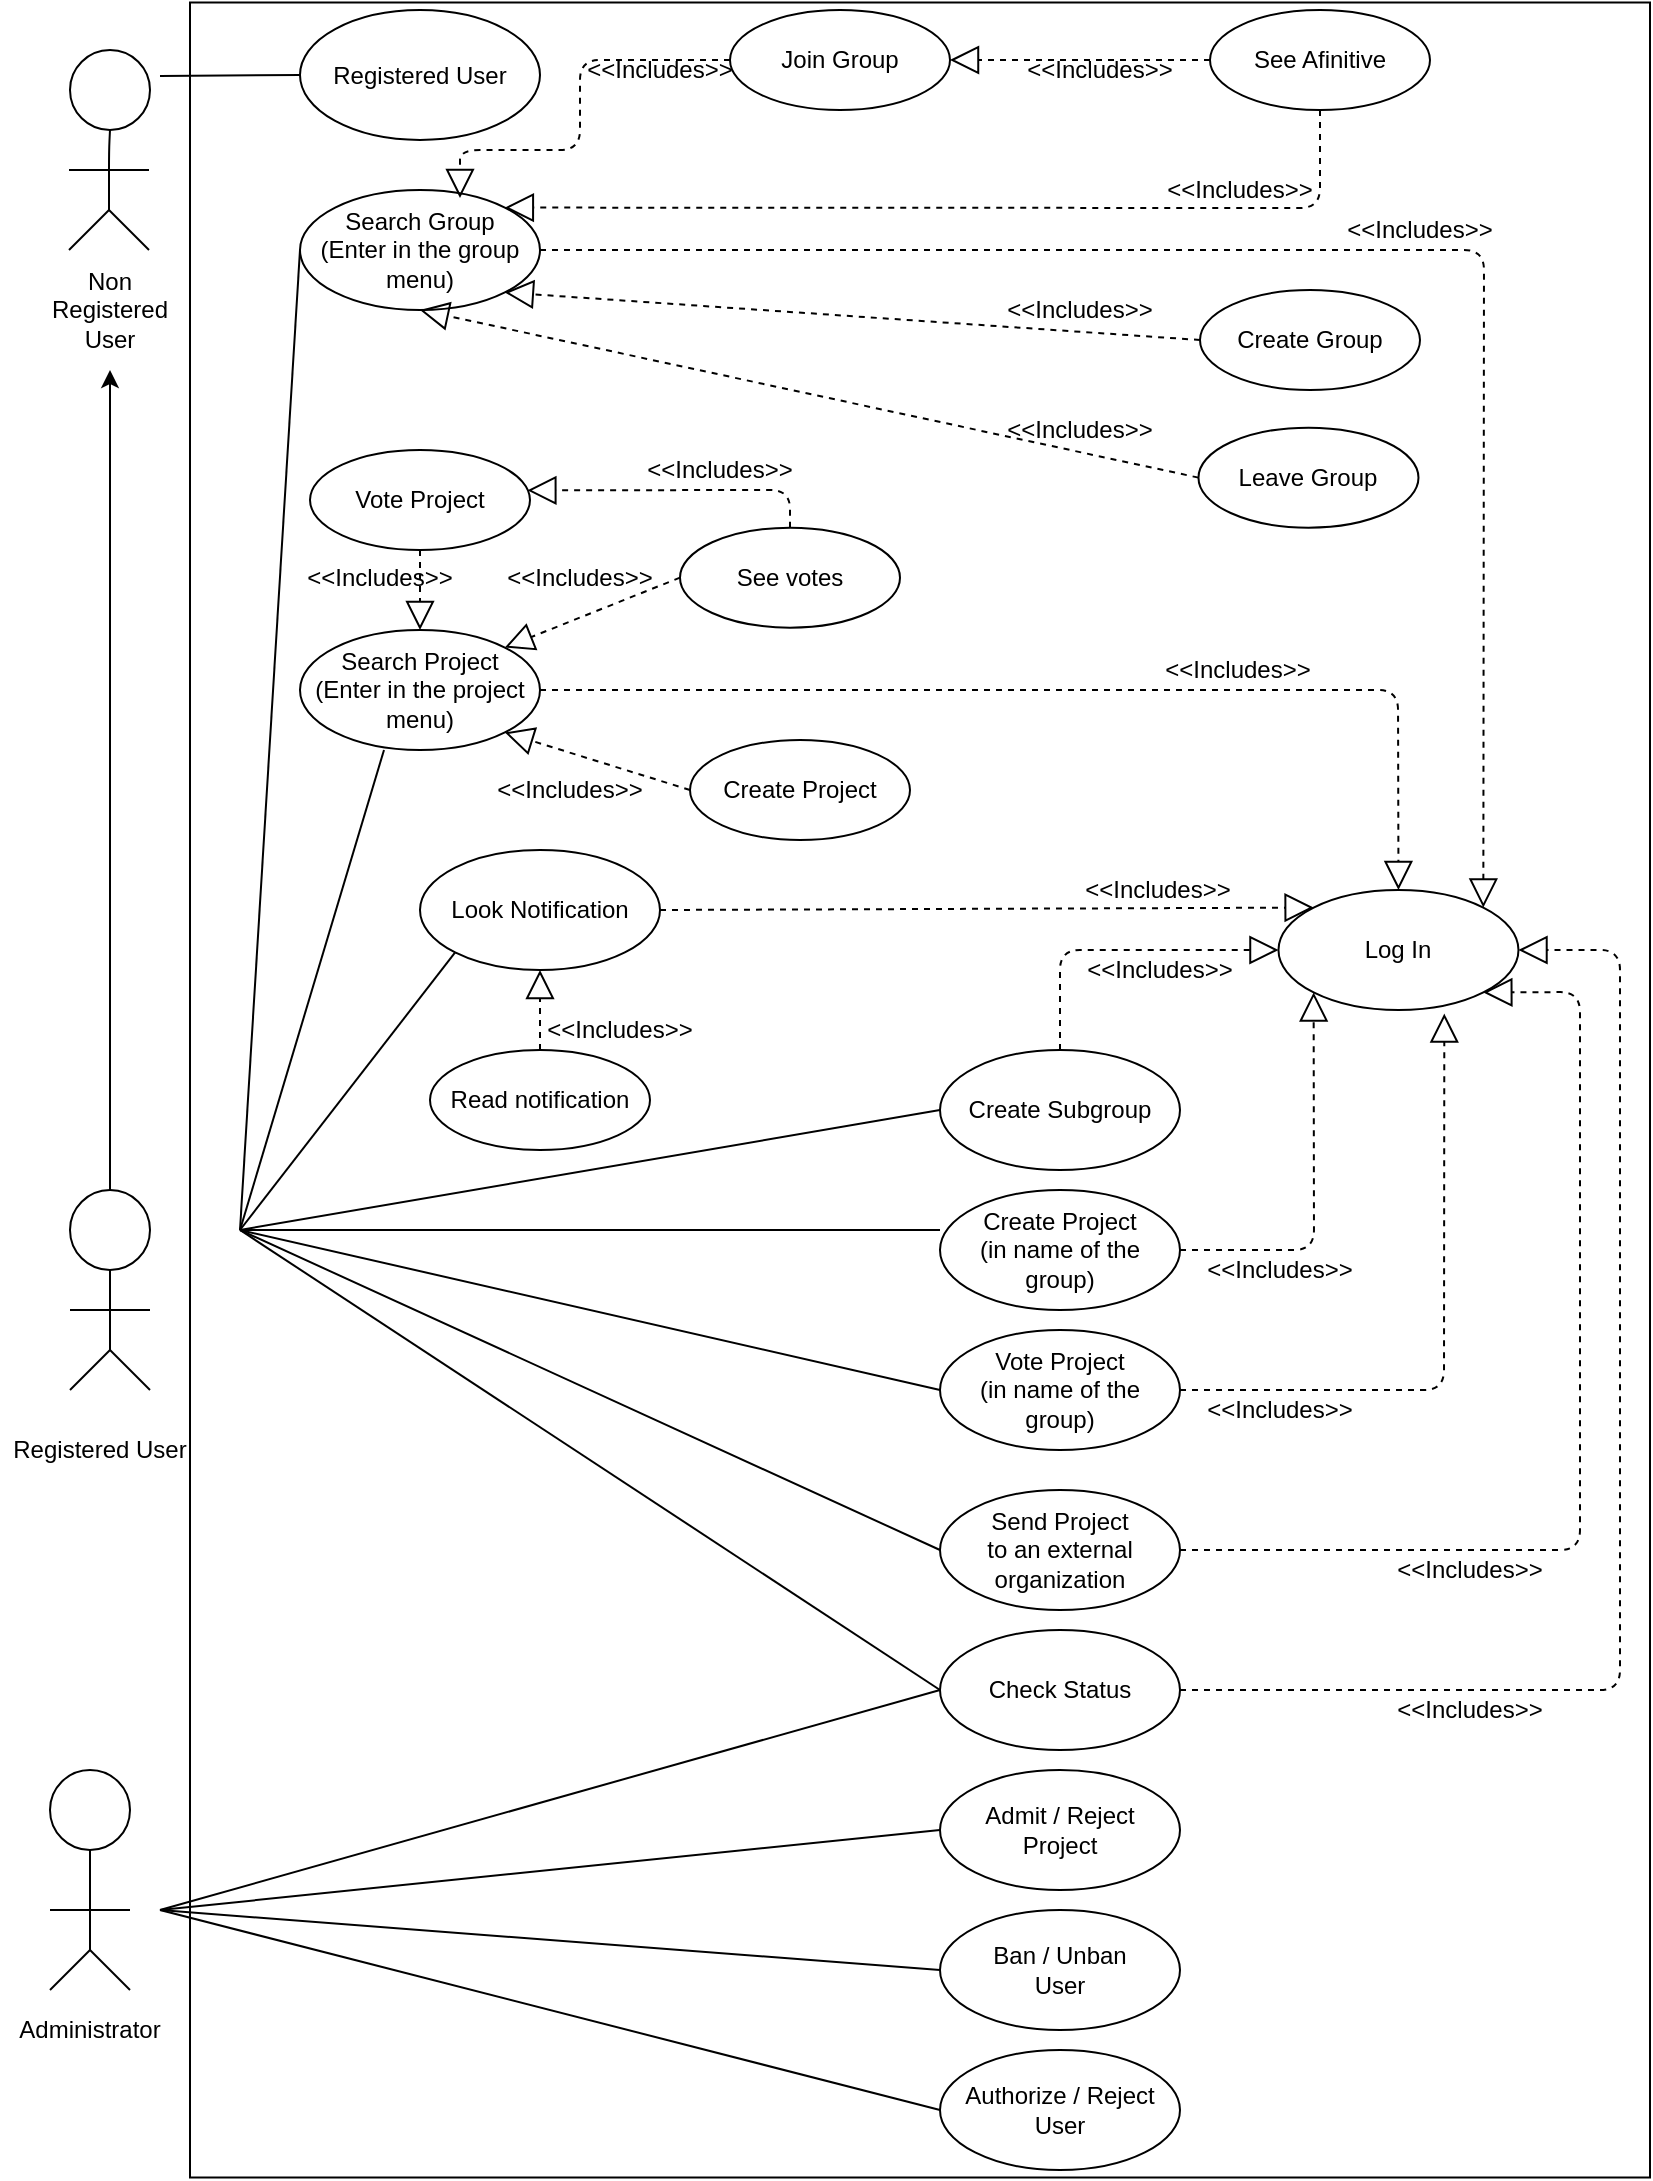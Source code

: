 <mxfile version="12.6.8" type="google"><diagram id="IST-pM50LTmPaWf-hdFy" name="Page-1"><mxGraphModel dx="1038" dy="580" grid="1" gridSize="10" guides="1" tooltips="1" connect="1" arrows="1" fold="1" page="1" pageScale="1" pageWidth="850" pageHeight="1100" math="0" shadow="0"><root><mxCell id="0"/><mxCell id="1" parent="0"/><mxCell id="bGcEIZOkG3AjS1RI4sU2-24" value="" style="rounded=0;whiteSpace=wrap;html=1;rotation=90;" parent="1" vertex="1"><mxGeometry x="-73.75" y="185" width="1087.5" height="730" as="geometry"/></mxCell><mxCell id="kbQyiDFAGPa1uUmF_fS8-27" value="" style="ellipse;whiteSpace=wrap;html=1;aspect=fixed;" parent="1" vertex="1"><mxGeometry x="35" y="890" width="40" height="40" as="geometry"/></mxCell><mxCell id="kbQyiDFAGPa1uUmF_fS8-28" value="" style="endArrow=none;html=1;entryX=0.5;entryY=1;entryDx=0;entryDy=0;" parent="1" target="kbQyiDFAGPa1uUmF_fS8-27" edge="1"><mxGeometry width="50" height="50" relative="1" as="geometry"><mxPoint x="55" y="980" as="sourcePoint"/><mxPoint x="85" y="950" as="targetPoint"/><Array as="points"><mxPoint x="55" y="950"/></Array></mxGeometry></mxCell><mxCell id="kbQyiDFAGPa1uUmF_fS8-29" value="" style="endArrow=none;html=1;" parent="1" edge="1"><mxGeometry width="50" height="50" relative="1" as="geometry"><mxPoint x="35" y="960" as="sourcePoint"/><mxPoint x="75" y="960" as="targetPoint"/></mxGeometry></mxCell><mxCell id="kbQyiDFAGPa1uUmF_fS8-30" value="" style="endArrow=none;html=1;" parent="1" edge="1"><mxGeometry width="50" height="50" relative="1" as="geometry"><mxPoint x="35" y="1000" as="sourcePoint"/><mxPoint x="55" y="980" as="targetPoint"/></mxGeometry></mxCell><mxCell id="kbQyiDFAGPa1uUmF_fS8-31" value="" style="endArrow=none;html=1;" parent="1" edge="1"><mxGeometry width="50" height="50" relative="1" as="geometry"><mxPoint x="75" y="1000" as="sourcePoint"/><mxPoint x="55" y="980" as="targetPoint"/></mxGeometry></mxCell><mxCell id="kbQyiDFAGPa1uUmF_fS8-32" value="" style="ellipse;whiteSpace=wrap;html=1;aspect=fixed;" parent="1" vertex="1"><mxGeometry x="45" y="30" width="40" height="40" as="geometry"/></mxCell><mxCell id="kbQyiDFAGPa1uUmF_fS8-33" value="" style="endArrow=none;html=1;entryX=0.5;entryY=1;entryDx=0;entryDy=0;" parent="1" target="kbQyiDFAGPa1uUmF_fS8-32" edge="1"><mxGeometry width="50" height="50" relative="1" as="geometry"><mxPoint x="64.5" y="110.0" as="sourcePoint"/><mxPoint x="94.5" y="80" as="targetPoint"/><Array as="points"><mxPoint x="64.5" y="80"/></Array></mxGeometry></mxCell><mxCell id="kbQyiDFAGPa1uUmF_fS8-34" value="" style="endArrow=none;html=1;" parent="1" edge="1"><mxGeometry width="50" height="50" relative="1" as="geometry"><mxPoint x="44.5" y="90.0" as="sourcePoint"/><mxPoint x="84.5" y="90.0" as="targetPoint"/></mxGeometry></mxCell><mxCell id="kbQyiDFAGPa1uUmF_fS8-35" value="" style="endArrow=none;html=1;" parent="1" edge="1"><mxGeometry width="50" height="50" relative="1" as="geometry"><mxPoint x="44.5" y="130.0" as="sourcePoint"/><mxPoint x="64.5" y="110.0" as="targetPoint"/></mxGeometry></mxCell><mxCell id="kbQyiDFAGPa1uUmF_fS8-36" value="" style="endArrow=none;html=1;" parent="1" edge="1"><mxGeometry width="50" height="50" relative="1" as="geometry"><mxPoint x="84.5" y="130.0" as="sourcePoint"/><mxPoint x="64.5" y="110.0" as="targetPoint"/></mxGeometry></mxCell><mxCell id="kbQyiDFAGPa1uUmF_fS8-37" value="" style="ellipse;whiteSpace=wrap;html=1;aspect=fixed;" parent="1" vertex="1"><mxGeometry x="45" y="600" width="40" height="40" as="geometry"/></mxCell><mxCell id="kbQyiDFAGPa1uUmF_fS8-38" value="" style="endArrow=none;html=1;entryX=0.5;entryY=1;entryDx=0;entryDy=0;" parent="1" target="kbQyiDFAGPa1uUmF_fS8-37" edge="1"><mxGeometry width="50" height="50" relative="1" as="geometry"><mxPoint x="65" y="680.0" as="sourcePoint"/><mxPoint x="95" y="650" as="targetPoint"/><Array as="points"><mxPoint x="65" y="650"/></Array></mxGeometry></mxCell><mxCell id="kbQyiDFAGPa1uUmF_fS8-39" value="" style="endArrow=none;html=1;" parent="1" edge="1"><mxGeometry width="50" height="50" relative="1" as="geometry"><mxPoint x="45" y="660.0" as="sourcePoint"/><mxPoint x="85" y="660.0" as="targetPoint"/></mxGeometry></mxCell><mxCell id="kbQyiDFAGPa1uUmF_fS8-40" value="" style="endArrow=none;html=1;" parent="1" edge="1"><mxGeometry width="50" height="50" relative="1" as="geometry"><mxPoint x="45" y="700.0" as="sourcePoint"/><mxPoint x="65" y="680.0" as="targetPoint"/></mxGeometry></mxCell><mxCell id="kbQyiDFAGPa1uUmF_fS8-41" value="" style="endArrow=none;html=1;" parent="1" edge="1"><mxGeometry width="50" height="50" relative="1" as="geometry"><mxPoint x="85" y="700.0" as="sourcePoint"/><mxPoint x="65" y="680.0" as="targetPoint"/></mxGeometry></mxCell><mxCell id="kbQyiDFAGPa1uUmF_fS8-50" value="" style="endArrow=classic;html=1;exitX=0.5;exitY=0;exitDx=0;exitDy=0;" parent="1" source="kbQyiDFAGPa1uUmF_fS8-37" edge="1"><mxGeometry width="50" height="50" relative="1" as="geometry"><mxPoint x="59.24" y="320.0" as="sourcePoint"/><mxPoint x="65" y="190" as="targetPoint"/></mxGeometry></mxCell><mxCell id="kbQyiDFAGPa1uUmF_fS8-51" value="&lt;div&gt;Non Registered&lt;/div&gt;&lt;div&gt;User&lt;br&gt;&lt;/div&gt;" style="text;html=1;strokeColor=none;fillColor=none;align=center;verticalAlign=middle;whiteSpace=wrap;rounded=0;" parent="1" vertex="1"><mxGeometry x="35" y="150" width="60" height="20" as="geometry"/></mxCell><mxCell id="kbQyiDFAGPa1uUmF_fS8-55" value="Registered User" style="text;html=1;strokeColor=none;fillColor=none;align=center;verticalAlign=middle;whiteSpace=wrap;rounded=0;" parent="1" vertex="1"><mxGeometry x="10" y="720" width="100" height="20" as="geometry"/></mxCell><mxCell id="kbQyiDFAGPa1uUmF_fS8-56" value="Administrator" style="text;html=1;strokeColor=none;fillColor=none;align=center;verticalAlign=middle;whiteSpace=wrap;rounded=0;" parent="1" vertex="1"><mxGeometry x="35" y="1010" width="40" height="20" as="geometry"/></mxCell><mxCell id="kbQyiDFAGPa1uUmF_fS8-60" value="Registered User" style="ellipse;whiteSpace=wrap;html=1;" parent="1" vertex="1"><mxGeometry x="160" y="10" width="120" height="65" as="geometry"/></mxCell><mxCell id="kbQyiDFAGPa1uUmF_fS8-67" value="&lt;div&gt;Search Group&lt;/div&gt;&lt;div&gt;(Enter in the group&lt;/div&gt;&lt;div&gt;menu)&lt;br&gt;&lt;/div&gt;" style="ellipse;whiteSpace=wrap;html=1;" parent="1" vertex="1"><mxGeometry x="160" y="100" width="120" height="60" as="geometry"/></mxCell><mxCell id="kbQyiDFAGPa1uUmF_fS8-68" value="" style="endArrow=none;html=1;entryX=0;entryY=0.5;entryDx=0;entryDy=0;" parent="1" target="kbQyiDFAGPa1uUmF_fS8-67" edge="1"><mxGeometry width="50" height="50" relative="1" as="geometry"><mxPoint x="130" y="620" as="sourcePoint"/><mxPoint x="178" y="261" as="targetPoint"/></mxGeometry></mxCell><mxCell id="kbQyiDFAGPa1uUmF_fS8-71" value="See Afinitive" style="ellipse;whiteSpace=wrap;html=1;" parent="1" vertex="1"><mxGeometry x="615" y="10" width="110" height="50" as="geometry"/></mxCell><mxCell id="kbQyiDFAGPa1uUmF_fS8-72" value="Create Group" style="ellipse;whiteSpace=wrap;html=1;" parent="1" vertex="1"><mxGeometry x="610" y="150" width="110" height="50" as="geometry"/></mxCell><mxCell id="kbQyiDFAGPa1uUmF_fS8-73" value="Leave Group" style="ellipse;whiteSpace=wrap;html=1;" parent="1" vertex="1"><mxGeometry x="609.24" y="218.82" width="110" height="50" as="geometry"/></mxCell><mxCell id="kbQyiDFAGPa1uUmF_fS8-74" value="Join Group" style="ellipse;whiteSpace=wrap;html=1;" parent="1" vertex="1"><mxGeometry x="375" y="10" width="110" height="50" as="geometry"/></mxCell><mxCell id="kbQyiDFAGPa1uUmF_fS8-81" value="" style="endArrow=block;dashed=1;endFill=0;endSize=12;html=1;exitX=0;exitY=0.5;exitDx=0;exitDy=0;" parent="1" source="kbQyiDFAGPa1uUmF_fS8-74" edge="1"><mxGeometry width="160" relative="1" as="geometry"><mxPoint x="430" y="60" as="sourcePoint"/><mxPoint x="240" y="104" as="targetPoint"/><Array as="points"><mxPoint x="300" y="35"/><mxPoint x="300" y="80"/><mxPoint x="240" y="80"/><mxPoint x="240" y="90"/></Array></mxGeometry></mxCell><mxCell id="kbQyiDFAGPa1uUmF_fS8-82" value="" style="endArrow=block;dashed=1;endFill=0;endSize=12;html=1;entryX=1;entryY=0;entryDx=0;entryDy=0;exitX=0.5;exitY=1;exitDx=0;exitDy=0;" parent="1" source="kbQyiDFAGPa1uUmF_fS8-71" target="kbQyiDFAGPa1uUmF_fS8-67" edge="1"><mxGeometry width="160" relative="1" as="geometry"><mxPoint x="480" y="90" as="sourcePoint"/><mxPoint x="315" y="110" as="targetPoint"/><Array as="points"><mxPoint x="670" y="109"/></Array></mxGeometry></mxCell><mxCell id="kbQyiDFAGPa1uUmF_fS8-83" value="" style="endArrow=block;dashed=1;endFill=0;endSize=12;html=1;exitX=0;exitY=0.5;exitDx=0;exitDy=0;entryX=1;entryY=1;entryDx=0;entryDy=0;" parent="1" source="kbQyiDFAGPa1uUmF_fS8-72" target="kbQyiDFAGPa1uUmF_fS8-67" edge="1"><mxGeometry width="160" relative="1" as="geometry"><mxPoint x="380" y="140" as="sourcePoint"/><mxPoint x="335" y="180" as="targetPoint"/></mxGeometry></mxCell><mxCell id="kbQyiDFAGPa1uUmF_fS8-84" value="" style="endArrow=block;dashed=1;endFill=0;endSize=12;html=1;exitX=0;exitY=0.5;exitDx=0;exitDy=0;entryX=0.5;entryY=1;entryDx=0;entryDy=0;" parent="1" source="kbQyiDFAGPa1uUmF_fS8-73" target="kbQyiDFAGPa1uUmF_fS8-67" edge="1"><mxGeometry width="160" relative="1" as="geometry"><mxPoint x="525" y="200" as="sourcePoint"/><mxPoint x="480" y="240" as="targetPoint"/></mxGeometry></mxCell><mxCell id="kbQyiDFAGPa1uUmF_fS8-89" value="&lt;div&gt;&amp;lt;&amp;lt;Includes&amp;gt;&amp;gt;&lt;/div&gt;" style="text;html=1;strokeColor=none;fillColor=none;align=center;verticalAlign=middle;whiteSpace=wrap;rounded=0;" parent="1" vertex="1"><mxGeometry x="540" y="30" width="40" height="20" as="geometry"/></mxCell><mxCell id="kbQyiDFAGPa1uUmF_fS8-98" value="Search Project&lt;div&gt;(Enter in the project&lt;/div&gt;menu)" style="ellipse;whiteSpace=wrap;html=1;" parent="1" vertex="1"><mxGeometry x="160" y="320" width="120" height="60" as="geometry"/></mxCell><mxCell id="kbQyiDFAGPa1uUmF_fS8-100" value="See votes" style="ellipse;whiteSpace=wrap;html=1;" parent="1" vertex="1"><mxGeometry x="350" y="268.82" width="110" height="50" as="geometry"/></mxCell><mxCell id="kbQyiDFAGPa1uUmF_fS8-102" value="Vote Project" style="ellipse;whiteSpace=wrap;html=1;" parent="1" vertex="1"><mxGeometry x="165" y="230" width="110" height="50" as="geometry"/></mxCell><mxCell id="kbQyiDFAGPa1uUmF_fS8-103" value="" style="endArrow=block;dashed=1;endFill=0;endSize=12;html=1;exitX=0.5;exitY=1;exitDx=0;exitDy=0;entryX=0.5;entryY=0;entryDx=0;entryDy=0;" parent="1" source="kbQyiDFAGPa1uUmF_fS8-102" target="kbQyiDFAGPa1uUmF_fS8-98" edge="1"><mxGeometry width="160" relative="1" as="geometry"><mxPoint x="75" y="1118.82" as="sourcePoint"/><mxPoint x="425" y="328.82" as="targetPoint"/></mxGeometry></mxCell><mxCell id="kbQyiDFAGPa1uUmF_fS8-105" value="" style="endArrow=block;dashed=1;endFill=0;endSize=12;html=1;exitX=0;exitY=0.5;exitDx=0;exitDy=0;entryX=1;entryY=0;entryDx=0;entryDy=0;" parent="1" source="kbQyiDFAGPa1uUmF_fS8-100" target="kbQyiDFAGPa1uUmF_fS8-98" edge="1"><mxGeometry width="160" relative="1" as="geometry"><mxPoint x="370" y="310" as="sourcePoint"/><mxPoint x="325" y="350" as="targetPoint"/></mxGeometry></mxCell><mxCell id="kbQyiDFAGPa1uUmF_fS8-126" value="&lt;div&gt;Look Notification&lt;/div&gt;" style="ellipse;whiteSpace=wrap;html=1;" parent="1" vertex="1"><mxGeometry x="220" y="430" width="120" height="60" as="geometry"/></mxCell><mxCell id="kbQyiDFAGPa1uUmF_fS8-130" value="Read notification" style="ellipse;whiteSpace=wrap;html=1;" parent="1" vertex="1"><mxGeometry x="225" y="530" width="110" height="50" as="geometry"/></mxCell><mxCell id="kbQyiDFAGPa1uUmF_fS8-131" value="" style="endArrow=block;dashed=1;endFill=0;endSize=12;html=1;exitX=0.5;exitY=0;exitDx=0;exitDy=0;entryX=0.5;entryY=1;entryDx=0;entryDy=0;" parent="1" source="kbQyiDFAGPa1uUmF_fS8-130" target="kbQyiDFAGPa1uUmF_fS8-126" edge="1"><mxGeometry width="160" relative="1" as="geometry"><mxPoint x="70" y="1250" as="sourcePoint"/><mxPoint x="420" y="460" as="targetPoint"/></mxGeometry></mxCell><mxCell id="kbQyiDFAGPa1uUmF_fS8-140" value="" style="endArrow=none;html=1;" parent="1" edge="1"><mxGeometry width="50" height="50" relative="1" as="geometry"><mxPoint x="130" y="620" as="sourcePoint"/><mxPoint x="202" y="380" as="targetPoint"/></mxGeometry></mxCell><mxCell id="kbQyiDFAGPa1uUmF_fS8-141" value="" style="endArrow=none;html=1;entryX=0;entryY=1;entryDx=0;entryDy=0;" parent="1" target="kbQyiDFAGPa1uUmF_fS8-126" edge="1"><mxGeometry width="50" height="50" relative="1" as="geometry"><mxPoint x="130" y="620" as="sourcePoint"/><mxPoint x="198" y="281" as="targetPoint"/></mxGeometry></mxCell><mxCell id="kbQyiDFAGPa1uUmF_fS8-142" value="" style="endArrow=block;dashed=1;endFill=0;endSize=12;html=1;exitX=0.5;exitY=0;exitDx=0;exitDy=0;entryX=0.988;entryY=0.403;entryDx=0;entryDy=0;entryPerimeter=0;" parent="1" source="kbQyiDFAGPa1uUmF_fS8-100" target="kbQyiDFAGPa1uUmF_fS8-102" edge="1"><mxGeometry width="160" relative="1" as="geometry"><mxPoint x="665" y="258.82" as="sourcePoint"/><mxPoint x="620" y="298.82" as="targetPoint"/><Array as="points"><mxPoint x="405" y="250"/></Array></mxGeometry></mxCell><mxCell id="kbQyiDFAGPa1uUmF_fS8-143" value="&amp;lt;&amp;lt;Includes&amp;gt;&amp;gt;" style="text;html=1;strokeColor=none;fillColor=none;align=center;verticalAlign=middle;whiteSpace=wrap;rounded=0;" parent="1" vertex="1"><mxGeometry x="350" y="230" width="40" height="20" as="geometry"/></mxCell><mxCell id="kbQyiDFAGPa1uUmF_fS8-144" value="" style="endArrow=block;dashed=1;endFill=0;endSize=12;html=1;exitX=0;exitY=0.5;exitDx=0;exitDy=0;entryX=1;entryY=0.5;entryDx=0;entryDy=0;" parent="1" source="kbQyiDFAGPa1uUmF_fS8-71" target="kbQyiDFAGPa1uUmF_fS8-74" edge="1"><mxGeometry width="160" relative="1" as="geometry"><mxPoint x="720" y="100" as="sourcePoint"/><mxPoint x="578.68" y="100.15" as="targetPoint"/><Array as="points"/></mxGeometry></mxCell><mxCell id="kbQyiDFAGPa1uUmF_fS8-145" value="Create Project" style="ellipse;whiteSpace=wrap;html=1;" parent="1" vertex="1"><mxGeometry x="355" y="375" width="110" height="50" as="geometry"/></mxCell><mxCell id="kbQyiDFAGPa1uUmF_fS8-146" value="" style="endArrow=block;dashed=1;endFill=0;endSize=12;html=1;exitX=0;exitY=0.5;exitDx=0;exitDy=0;entryX=1;entryY=1;entryDx=0;entryDy=0;" parent="1" source="kbQyiDFAGPa1uUmF_fS8-145" target="kbQyiDFAGPa1uUmF_fS8-98" edge="1"><mxGeometry width="160" relative="1" as="geometry"><mxPoint x="300" y="400" as="sourcePoint"/><mxPoint x="255" y="440" as="targetPoint"/></mxGeometry></mxCell><mxCell id="kbQyiDFAGPa1uUmF_fS8-148" value="" style="endArrow=block;dashed=1;endFill=0;endSize=12;html=1;exitX=1;exitY=0.5;exitDx=0;exitDy=0;entryX=1;entryY=0;entryDx=0;entryDy=0;" parent="1" source="kbQyiDFAGPa1uUmF_fS8-67" target="kbQyiDFAGPa1uUmF_fS8-152" edge="1"><mxGeometry width="160" relative="1" as="geometry"><mxPoint x="130" y="540" as="sourcePoint"/><mxPoint x="720" y="110" as="targetPoint"/><Array as="points"><mxPoint x="752" y="130"/></Array></mxGeometry></mxCell><mxCell id="kbQyiDFAGPa1uUmF_fS8-149" value="" style="endArrow=block;dashed=1;endFill=0;endSize=12;html=1;exitX=1;exitY=0.5;exitDx=0;exitDy=0;entryX=0.5;entryY=0;entryDx=0;entryDy=0;" parent="1" source="kbQyiDFAGPa1uUmF_fS8-98" target="kbQyiDFAGPa1uUmF_fS8-152" edge="1"><mxGeometry width="160" relative="1" as="geometry"><mxPoint x="390" y="350" as="sourcePoint"/><mxPoint x="340" y="400" as="targetPoint"/><Array as="points"><mxPoint x="709" y="350"/></Array></mxGeometry></mxCell><mxCell id="kbQyiDFAGPa1uUmF_fS8-151" value="" style="endArrow=block;dashed=1;endFill=0;endSize=12;html=1;exitX=1;exitY=0.5;exitDx=0;exitDy=0;entryX=0;entryY=0;entryDx=0;entryDy=0;" parent="1" source="kbQyiDFAGPa1uUmF_fS8-126" target="kbQyiDFAGPa1uUmF_fS8-152" edge="1"><mxGeometry width="160" relative="1" as="geometry"><mxPoint x="190" y="490" as="sourcePoint"/><mxPoint x="610" y="420" as="targetPoint"/></mxGeometry></mxCell><mxCell id="kbQyiDFAGPa1uUmF_fS8-152" value="Log In" style="ellipse;whiteSpace=wrap;html=1;" parent="1" vertex="1"><mxGeometry x="649.24" y="450.0" width="120" height="60" as="geometry"/></mxCell><mxCell id="kbQyiDFAGPa1uUmF_fS8-153" value="&amp;lt;&amp;lt;Includes&amp;gt;&amp;gt;" style="text;html=1;strokeColor=none;fillColor=none;align=center;verticalAlign=middle;whiteSpace=wrap;rounded=0;" parent="1" vertex="1"><mxGeometry x="700" y="110" width="40" height="20" as="geometry"/></mxCell><mxCell id="kbQyiDFAGPa1uUmF_fS8-156" value="" style="endArrow=none;html=1;entryX=0;entryY=0.5;entryDx=0;entryDy=0;" parent="1" target="kbQyiDFAGPa1uUmF_fS8-159" edge="1"><mxGeometry width="50" height="50" relative="1" as="geometry"><mxPoint x="130" y="620" as="sourcePoint"/><mxPoint x="570" y="570" as="targetPoint"/></mxGeometry></mxCell><mxCell id="kbQyiDFAGPa1uUmF_fS8-157" value="" style="endArrow=none;html=1;entryX=0;entryY=0.333;entryDx=0;entryDy=0;entryPerimeter=0;" parent="1" target="kbQyiDFAGPa1uUmF_fS8-158" edge="1"><mxGeometry width="50" height="50" relative="1" as="geometry"><mxPoint x="130" y="620" as="sourcePoint"/><mxPoint x="480" y="630" as="targetPoint"/></mxGeometry></mxCell><mxCell id="kbQyiDFAGPa1uUmF_fS8-158" value="&lt;div&gt;Create Project&lt;/div&gt;&lt;div&gt;(in name of the &lt;br&gt;&lt;/div&gt;&lt;div&gt;group)&lt;br&gt;&lt;/div&gt;" style="ellipse;whiteSpace=wrap;html=1;" parent="1" vertex="1"><mxGeometry x="480" y="600" width="120" height="60" as="geometry"/></mxCell><mxCell id="kbQyiDFAGPa1uUmF_fS8-159" value="Create Subgroup" style="ellipse;whiteSpace=wrap;html=1;" parent="1" vertex="1"><mxGeometry x="480" y="530" width="120" height="60" as="geometry"/></mxCell><mxCell id="kbQyiDFAGPa1uUmF_fS8-161" value="" style="endArrow=block;dashed=1;endFill=0;endSize=12;html=1;exitX=0.5;exitY=0;exitDx=0;exitDy=0;entryX=0;entryY=0.5;entryDx=0;entryDy=0;" parent="1" source="kbQyiDFAGPa1uUmF_fS8-159" target="kbQyiDFAGPa1uUmF_fS8-152" edge="1"><mxGeometry width="160" relative="1" as="geometry"><mxPoint x="720" y="600" as="sourcePoint"/><mxPoint x="780" y="630" as="targetPoint"/><Array as="points"><mxPoint x="540" y="480"/></Array></mxGeometry></mxCell><mxCell id="kbQyiDFAGPa1uUmF_fS8-163" value="" style="endArrow=block;dashed=1;endFill=0;endSize=12;html=1;exitX=1;exitY=0.5;exitDx=0;exitDy=0;entryX=0;entryY=1;entryDx=0;entryDy=0;" parent="1" source="kbQyiDFAGPa1uUmF_fS8-158" target="kbQyiDFAGPa1uUmF_fS8-152" edge="1"><mxGeometry width="160" relative="1" as="geometry"><mxPoint x="680" y="660.03" as="sourcePoint"/><mxPoint x="801" y="550" as="targetPoint"/><Array as="points"><mxPoint x="667" y="630"/></Array></mxGeometry></mxCell><mxCell id="kbQyiDFAGPa1uUmF_fS8-164" value="&amp;lt;&amp;lt;Includes&amp;gt;&amp;gt;" style="text;html=1;strokeColor=none;fillColor=none;align=center;verticalAlign=middle;whiteSpace=wrap;rounded=0;" parent="1" vertex="1"><mxGeometry x="630" y="630" width="40" height="20" as="geometry"/></mxCell><mxCell id="kbQyiDFAGPa1uUmF_fS8-165" value="&amp;lt;&amp;lt;Includes&amp;gt;&amp;gt;" style="text;html=1;strokeColor=none;fillColor=none;align=center;verticalAlign=middle;whiteSpace=wrap;rounded=0;" parent="1" vertex="1"><mxGeometry x="570" y="480" width="40" height="20" as="geometry"/></mxCell><mxCell id="kbQyiDFAGPa1uUmF_fS8-166" value="&amp;lt;&amp;lt;Includes&amp;gt;&amp;gt;" style="text;html=1;strokeColor=none;fillColor=none;align=center;verticalAlign=middle;whiteSpace=wrap;rounded=0;" parent="1" vertex="1"><mxGeometry x="569.24" y="440" width="40" height="20" as="geometry"/></mxCell><mxCell id="kbQyiDFAGPa1uUmF_fS8-167" value="&amp;lt;&amp;lt;Includes&amp;gt;&amp;gt;" style="text;html=1;strokeColor=none;fillColor=none;align=center;verticalAlign=middle;whiteSpace=wrap;rounded=0;" parent="1" vertex="1"><mxGeometry x="609.24" y="330" width="40" height="20" as="geometry"/></mxCell><mxCell id="kbQyiDFAGPa1uUmF_fS8-168" value="" style="endArrow=none;html=1;entryX=0;entryY=0.5;entryDx=0;entryDy=0;" parent="1" target="kbQyiDFAGPa1uUmF_fS8-171" edge="1"><mxGeometry width="50" height="50" relative="1" as="geometry"><mxPoint x="130" y="620" as="sourcePoint"/><mxPoint x="560" y="805" as="targetPoint"/></mxGeometry></mxCell><mxCell id="kbQyiDFAGPa1uUmF_fS8-169" value="" style="endArrow=none;html=1;entryX=0;entryY=0.5;entryDx=0;entryDy=0;" parent="1" target="kbQyiDFAGPa1uUmF_fS8-170" edge="1"><mxGeometry width="50" height="50" relative="1" as="geometry"><mxPoint x="130" y="620" as="sourcePoint"/><mxPoint x="480" y="845" as="targetPoint"/></mxGeometry></mxCell><mxCell id="kbQyiDFAGPa1uUmF_fS8-170" value="Check Status" style="ellipse;whiteSpace=wrap;html=1;" parent="1" vertex="1"><mxGeometry x="480" y="820" width="120" height="60" as="geometry"/></mxCell><mxCell id="kbQyiDFAGPa1uUmF_fS8-171" value="&lt;div&gt;Send Project&lt;/div&gt;&lt;div&gt;to an external organization&lt;br&gt;&lt;/div&gt;" style="ellipse;whiteSpace=wrap;html=1;" parent="1" vertex="1"><mxGeometry x="480" y="750" width="120" height="60" as="geometry"/></mxCell><mxCell id="kbQyiDFAGPa1uUmF_fS8-180" value="&lt;div&gt;Vote Project&lt;/div&gt;&lt;div&gt;(in name of the &lt;br&gt;&lt;/div&gt;&lt;div&gt;group)&lt;br&gt;&lt;/div&gt;" style="ellipse;whiteSpace=wrap;html=1;" parent="1" vertex="1"><mxGeometry x="480" y="670" width="120" height="60" as="geometry"/></mxCell><mxCell id="kbQyiDFAGPa1uUmF_fS8-181" value="" style="endArrow=none;html=1;entryX=0;entryY=0.5;entryDx=0;entryDy=0;" parent="1" target="kbQyiDFAGPa1uUmF_fS8-180" edge="1"><mxGeometry width="50" height="50" relative="1" as="geometry"><mxPoint x="130" y="620" as="sourcePoint"/><mxPoint x="560" y="729.98" as="targetPoint"/></mxGeometry></mxCell><mxCell id="kbQyiDFAGPa1uUmF_fS8-182" value="" style="endArrow=block;dashed=1;endFill=0;endSize=12;html=1;exitX=1;exitY=0.5;exitDx=0;exitDy=0;entryX=0.691;entryY=1.03;entryDx=0;entryDy=0;entryPerimeter=0;" parent="1" source="kbQyiDFAGPa1uUmF_fS8-180" target="kbQyiDFAGPa1uUmF_fS8-152" edge="1"><mxGeometry width="160" relative="1" as="geometry"><mxPoint x="680" y="740.0" as="sourcePoint"/><mxPoint x="780" y="769.98" as="targetPoint"/><Array as="points"><mxPoint x="732" y="700"/></Array></mxGeometry></mxCell><mxCell id="kbQyiDFAGPa1uUmF_fS8-183" value="&amp;lt;&amp;lt;Includes&amp;gt;&amp;gt;" style="text;html=1;strokeColor=none;fillColor=none;align=center;verticalAlign=middle;whiteSpace=wrap;rounded=0;" parent="1" vertex="1"><mxGeometry x="630" y="700" width="40" height="20" as="geometry"/></mxCell><mxCell id="kbQyiDFAGPa1uUmF_fS8-184" value="" style="endArrow=block;dashed=1;endFill=0;endSize=12;html=1;exitX=1;exitY=0.5;exitDx=0;exitDy=0;entryX=1;entryY=1;entryDx=0;entryDy=0;" parent="1" source="kbQyiDFAGPa1uUmF_fS8-171" target="kbQyiDFAGPa1uUmF_fS8-152" edge="1"><mxGeometry width="160" relative="1" as="geometry"><mxPoint x="680" y="820.0" as="sourcePoint"/><mxPoint x="780" y="849.98" as="targetPoint"/><Array as="points"><mxPoint x="720" y="780"/><mxPoint x="800" y="780"/><mxPoint x="800" y="501"/></Array></mxGeometry></mxCell><mxCell id="kbQyiDFAGPa1uUmF_fS8-185" value="&amp;lt;&amp;lt;Includes&amp;gt;&amp;gt;" style="text;html=1;strokeColor=none;fillColor=none;align=center;verticalAlign=middle;whiteSpace=wrap;rounded=0;" parent="1" vertex="1"><mxGeometry x="725" y="780" width="40" height="20" as="geometry"/></mxCell><mxCell id="kbQyiDFAGPa1uUmF_fS8-192" value="&lt;div&gt;Ban / Unban&lt;/div&gt;&lt;div&gt;User&lt;br&gt;&lt;/div&gt;" style="ellipse;whiteSpace=wrap;html=1;" parent="1" vertex="1"><mxGeometry x="480" y="960" width="120" height="60" as="geometry"/></mxCell><mxCell id="kbQyiDFAGPa1uUmF_fS8-193" value="&lt;div&gt;Authorize / Reject&lt;/div&gt;&lt;div&gt; User&lt;/div&gt;" style="ellipse;whiteSpace=wrap;html=1;" parent="1" vertex="1"><mxGeometry x="480" y="1030" width="120" height="60" as="geometry"/></mxCell><mxCell id="kbQyiDFAGPa1uUmF_fS8-194" value="&lt;div&gt;Admit / Reject&lt;/div&gt;&lt;div&gt; Project&lt;/div&gt;" style="ellipse;whiteSpace=wrap;html=1;" parent="1" vertex="1"><mxGeometry x="480" y="890" width="120" height="60" as="geometry"/></mxCell><mxCell id="bGcEIZOkG3AjS1RI4sU2-7" value="" style="endArrow=block;dashed=1;endFill=0;endSize=12;html=1;exitX=1;exitY=0.5;exitDx=0;exitDy=0;entryX=1;entryY=0.5;entryDx=0;entryDy=0;" parent="1" source="kbQyiDFAGPa1uUmF_fS8-170" target="kbQyiDFAGPa1uUmF_fS8-152" edge="1"><mxGeometry width="160" relative="1" as="geometry"><mxPoint x="690" y="830" as="sourcePoint"/><mxPoint x="860" y="570" as="targetPoint"/><Array as="points"><mxPoint x="820" y="850"/><mxPoint x="820" y="480"/></Array></mxGeometry></mxCell><mxCell id="bGcEIZOkG3AjS1RI4sU2-10" value="&amp;lt;&amp;lt;Includes&amp;gt;&amp;gt;" style="text;html=1;strokeColor=none;fillColor=none;align=center;verticalAlign=middle;whiteSpace=wrap;rounded=0;" parent="1" vertex="1"><mxGeometry x="725" y="850" width="40" height="20" as="geometry"/></mxCell><mxCell id="bGcEIZOkG3AjS1RI4sU2-15" value="" style="endArrow=none;html=1;exitX=0;exitY=0.5;exitDx=0;exitDy=0;" parent="1" source="kbQyiDFAGPa1uUmF_fS8-170" edge="1"><mxGeometry width="50" height="50" relative="1" as="geometry"><mxPoint x="325" y="920" as="sourcePoint"/><mxPoint x="90" y="960" as="targetPoint"/></mxGeometry></mxCell><mxCell id="bLFH43aJWoOonw2gYF2g-1" value="&lt;div&gt;&amp;lt;&amp;lt;Includes&amp;gt;&amp;gt;&lt;/div&gt;" style="text;html=1;strokeColor=none;fillColor=none;align=center;verticalAlign=middle;whiteSpace=wrap;rounded=0;" parent="1" vertex="1"><mxGeometry x="320" y="30" width="40" height="20" as="geometry"/></mxCell><mxCell id="bLFH43aJWoOonw2gYF2g-2" value="&lt;div&gt;&amp;lt;&amp;lt;Includes&amp;gt;&amp;gt;&lt;/div&gt;" style="text;html=1;strokeColor=none;fillColor=none;align=center;verticalAlign=middle;whiteSpace=wrap;rounded=0;" parent="1" vertex="1"><mxGeometry x="610" y="90" width="40" height="20" as="geometry"/></mxCell><mxCell id="bLFH43aJWoOonw2gYF2g-3" value="&lt;div&gt;&amp;lt;&amp;lt;Includes&amp;gt;&amp;gt;&lt;/div&gt;" style="text;html=1;strokeColor=none;fillColor=none;align=center;verticalAlign=middle;whiteSpace=wrap;rounded=0;" parent="1" vertex="1"><mxGeometry x="530" y="150" width="40" height="20" as="geometry"/></mxCell><mxCell id="bLFH43aJWoOonw2gYF2g-4" value="&lt;div&gt;&amp;lt;&amp;lt;Includes&amp;gt;&amp;gt;&lt;/div&gt;" style="text;html=1;strokeColor=none;fillColor=none;align=center;verticalAlign=middle;whiteSpace=wrap;rounded=0;" parent="1" vertex="1"><mxGeometry x="530" y="210" width="40" height="20" as="geometry"/></mxCell><mxCell id="bLFH43aJWoOonw2gYF2g-5" value="&lt;div&gt;&amp;lt;&amp;lt;Includes&amp;gt;&amp;gt;&lt;/div&gt;" style="text;html=1;strokeColor=none;fillColor=none;align=center;verticalAlign=middle;whiteSpace=wrap;rounded=0;" parent="1" vertex="1"><mxGeometry x="180" y="283.82" width="40" height="20" as="geometry"/></mxCell><mxCell id="bLFH43aJWoOonw2gYF2g-6" value="&lt;div&gt;&amp;lt;&amp;lt;Includes&amp;gt;&amp;gt;&lt;/div&gt;" style="text;html=1;strokeColor=none;fillColor=none;align=center;verticalAlign=middle;whiteSpace=wrap;rounded=0;" parent="1" vertex="1"><mxGeometry x="280" y="283.82" width="40" height="20" as="geometry"/></mxCell><mxCell id="bLFH43aJWoOonw2gYF2g-7" value="&lt;div&gt;&amp;lt;&amp;lt;Includes&amp;gt;&amp;gt;&lt;/div&gt;" style="text;html=1;strokeColor=none;fillColor=none;align=center;verticalAlign=middle;whiteSpace=wrap;rounded=0;" parent="1" vertex="1"><mxGeometry x="275" y="390" width="40" height="20" as="geometry"/></mxCell><mxCell id="bLFH43aJWoOonw2gYF2g-8" value="&lt;div&gt;&amp;lt;&amp;lt;Includes&amp;gt;&amp;gt;&lt;/div&gt;" style="text;html=1;strokeColor=none;fillColor=none;align=center;verticalAlign=middle;whiteSpace=wrap;rounded=0;" parent="1" vertex="1"><mxGeometry x="300" y="510" width="40" height="20" as="geometry"/></mxCell><mxCell id="bLFH43aJWoOonw2gYF2g-12" value="" style="endArrow=none;html=1;" parent="1" edge="1"><mxGeometry width="50" height="50" relative="1" as="geometry"><mxPoint x="480" y="920" as="sourcePoint"/><mxPoint x="90" y="960" as="targetPoint"/></mxGeometry></mxCell><mxCell id="bLFH43aJWoOonw2gYF2g-13" value="" style="endArrow=none;html=1;exitX=0;exitY=0.5;exitDx=0;exitDy=0;" parent="1" source="kbQyiDFAGPa1uUmF_fS8-192" edge="1"><mxGeometry width="50" height="50" relative="1" as="geometry"><mxPoint x="440" y="970" as="sourcePoint"/><mxPoint x="90" y="960" as="targetPoint"/></mxGeometry></mxCell><mxCell id="bLFH43aJWoOonw2gYF2g-14" value="" style="endArrow=none;html=1;exitX=0;exitY=0.5;exitDx=0;exitDy=0;" parent="1" source="kbQyiDFAGPa1uUmF_fS8-193" edge="1"><mxGeometry width="50" height="50" relative="1" as="geometry"><mxPoint x="465" y="960" as="sourcePoint"/><mxPoint x="90" y="960" as="targetPoint"/></mxGeometry></mxCell><mxCell id="bGcEIZOkG3AjS1RI4sU2-23" value="" style="endArrow=none;html=1;entryX=0;entryY=0.5;entryDx=0;entryDy=0;" parent="1" target="kbQyiDFAGPa1uUmF_fS8-60" edge="1"><mxGeometry width="50" height="50" relative="1" as="geometry"><mxPoint x="90" y="43" as="sourcePoint"/><mxPoint x="170" y="140" as="targetPoint"/></mxGeometry></mxCell></root></mxGraphModel></diagram></mxfile>